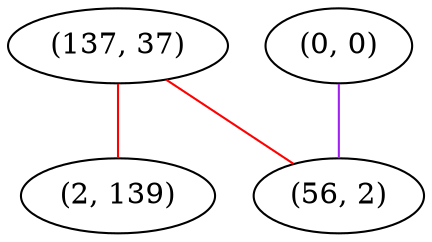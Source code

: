 graph "" {
"(137, 37)";
"(0, 0)";
"(2, 139)";
"(56, 2)";
"(137, 37)" -- "(2, 139)"  [color=red, key=0, weight=1];
"(137, 37)" -- "(56, 2)"  [color=red, key=0, weight=1];
"(0, 0)" -- "(56, 2)"  [color=purple, key=0, weight=4];
}
